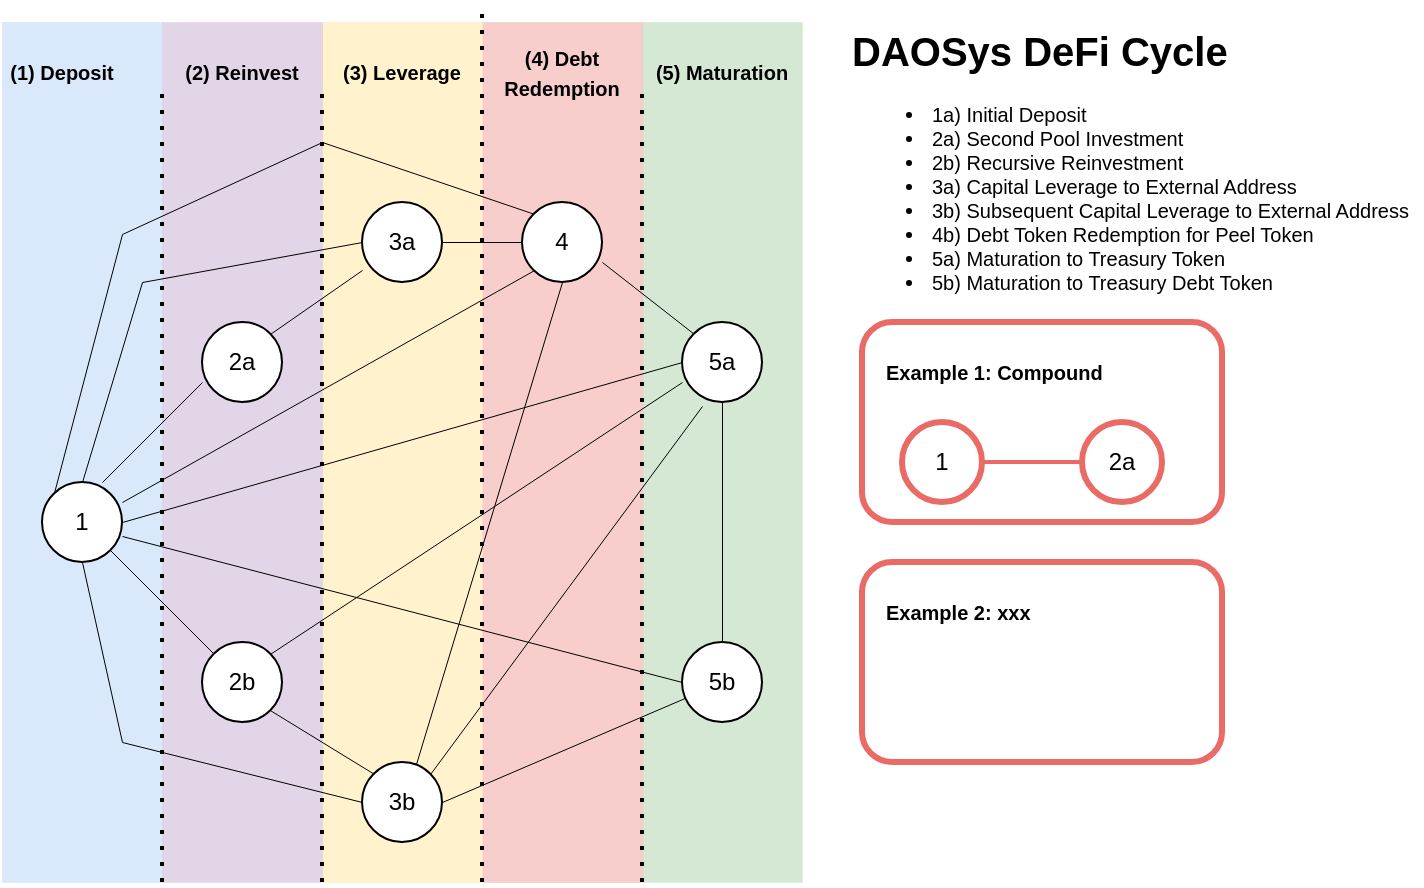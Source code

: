 <mxfile version="16.6.4" type="device"><diagram id="ikUSrubRGU2p1ewEGWwB" name="Page-1"><mxGraphModel dx="491" dy="674" grid="1" gridSize="10" guides="1" tooltips="1" connect="1" arrows="1" fold="1" page="1" pageScale="1" pageWidth="850" pageHeight="1100" math="0" shadow="0"><root><mxCell id="0"/><mxCell id="1" parent="0"/><mxCell id="I4_DhiF0qZKPmVcFIggX-51" value="" style="rounded=1;whiteSpace=wrap;html=1;fontSize=10;strokeColor=#EA6B66;strokeWidth=3;" parent="1" vertex="1"><mxGeometry x="490" y="200" width="180" height="100" as="geometry"/></mxCell><mxCell id="I4_DhiF0qZKPmVcFIggX-45" value="" style="rounded=0;whiteSpace=wrap;html=1;fontSize=10;direction=south;strokeWidth=0;fillColor=#d5e8d4;strokeColor=#82b366;" parent="1" vertex="1"><mxGeometry x="380" y="50" width="80" height="430" as="geometry"/></mxCell><mxCell id="I4_DhiF0qZKPmVcFIggX-44" value="" style="rounded=0;whiteSpace=wrap;html=1;fontSize=10;direction=south;strokeWidth=0;fillColor=#f8cecc;strokeColor=#b85450;" parent="1" vertex="1"><mxGeometry x="300" y="50" width="80" height="430" as="geometry"/></mxCell><mxCell id="I4_DhiF0qZKPmVcFIggX-43" value="" style="rounded=0;whiteSpace=wrap;html=1;fontSize=10;direction=south;strokeWidth=0;fillColor=#fff2cc;strokeColor=#d6b656;" parent="1" vertex="1"><mxGeometry x="220" y="50" width="80" height="430" as="geometry"/></mxCell><mxCell id="I4_DhiF0qZKPmVcFIggX-42" value="" style="rounded=0;whiteSpace=wrap;html=1;fontSize=10;direction=south;strokeWidth=0;fillColor=#e1d5e7;strokeColor=#9673a6;" parent="1" vertex="1"><mxGeometry x="140" y="50" width="80" height="430" as="geometry"/></mxCell><mxCell id="I4_DhiF0qZKPmVcFIggX-41" value="" style="rounded=0;whiteSpace=wrap;html=1;fontSize=10;direction=south;strokeWidth=0;fillColor=#dae8fc;strokeColor=#6c8ebf;" parent="1" vertex="1"><mxGeometry x="60" y="50" width="80" height="430" as="geometry"/></mxCell><mxCell id="I4_DhiF0qZKPmVcFIggX-1" value="1" style="ellipse;whiteSpace=wrap;html=1;aspect=fixed;strokeColor=#000000;strokeWidth=1;" parent="1" vertex="1"><mxGeometry x="80" y="280" width="40" height="40" as="geometry"/></mxCell><mxCell id="I4_DhiF0qZKPmVcFIggX-2" value="2a" style="ellipse;whiteSpace=wrap;html=1;aspect=fixed;strokeColor=#000000;strokeWidth=1;" parent="1" vertex="1"><mxGeometry x="160" y="200" width="40" height="40" as="geometry"/></mxCell><mxCell id="I4_DhiF0qZKPmVcFIggX-3" value="2b" style="ellipse;whiteSpace=wrap;html=1;aspect=fixed;" parent="1" vertex="1"><mxGeometry x="160" y="360" width="40" height="40" as="geometry"/></mxCell><mxCell id="I4_DhiF0qZKPmVcFIggX-4" value="3a" style="ellipse;whiteSpace=wrap;html=1;aspect=fixed;" parent="1" vertex="1"><mxGeometry x="240" y="140" width="40" height="40" as="geometry"/></mxCell><mxCell id="I4_DhiF0qZKPmVcFIggX-5" value="3b" style="ellipse;whiteSpace=wrap;html=1;aspect=fixed;" parent="1" vertex="1"><mxGeometry x="240" y="420" width="40" height="40" as="geometry"/></mxCell><mxCell id="I4_DhiF0qZKPmVcFIggX-6" value="4" style="ellipse;whiteSpace=wrap;html=1;aspect=fixed;" parent="1" vertex="1"><mxGeometry x="320" y="140" width="40" height="40" as="geometry"/></mxCell><mxCell id="I4_DhiF0qZKPmVcFIggX-8" value="5a" style="ellipse;whiteSpace=wrap;html=1;aspect=fixed;" parent="1" vertex="1"><mxGeometry x="400" y="200" width="40" height="40" as="geometry"/></mxCell><mxCell id="I4_DhiF0qZKPmVcFIggX-9" value="5b" style="ellipse;whiteSpace=wrap;html=1;aspect=fixed;" parent="1" vertex="1"><mxGeometry x="400" y="360" width="40" height="40" as="geometry"/></mxCell><mxCell id="I4_DhiF0qZKPmVcFIggX-11" value="" style="endArrow=none;dashed=1;html=1;dashPattern=1 3;strokeWidth=2;rounded=0;" parent="1" edge="1"><mxGeometry width="50" height="50" relative="1" as="geometry"><mxPoint x="140" y="480" as="sourcePoint"/><mxPoint x="140" y="80" as="targetPoint"/></mxGeometry></mxCell><mxCell id="I4_DhiF0qZKPmVcFIggX-12" value="" style="endArrow=none;dashed=1;html=1;dashPattern=1 3;strokeWidth=2;rounded=0;" parent="1" edge="1"><mxGeometry width="50" height="50" relative="1" as="geometry"><mxPoint x="220" y="480" as="sourcePoint"/><mxPoint x="220" y="80" as="targetPoint"/></mxGeometry></mxCell><mxCell id="I4_DhiF0qZKPmVcFIggX-13" value="" style="endArrow=none;dashed=1;html=1;dashPattern=1 3;strokeWidth=2;rounded=0;" parent="1" edge="1"><mxGeometry width="50" height="50" relative="1" as="geometry"><mxPoint x="300" y="480" as="sourcePoint"/><mxPoint x="300" y="40" as="targetPoint"/></mxGeometry></mxCell><mxCell id="I4_DhiF0qZKPmVcFIggX-14" value="" style="endArrow=none;dashed=1;html=1;dashPattern=1 3;strokeWidth=2;rounded=0;" parent="1" edge="1"><mxGeometry width="50" height="50" relative="1" as="geometry"><mxPoint x="380" y="480" as="sourcePoint"/><mxPoint x="380" y="80" as="targetPoint"/></mxGeometry></mxCell><mxCell id="I4_DhiF0qZKPmVcFIggX-15" value="" style="endArrow=none;html=1;rounded=0;strokeWidth=0.5;strokeColor=#000000;" parent="1" edge="1"><mxGeometry width="50" height="50" relative="1" as="geometry"><mxPoint x="110" y="280" as="sourcePoint"/><mxPoint x="160" y="230" as="targetPoint"/></mxGeometry></mxCell><mxCell id="I4_DhiF0qZKPmVcFIggX-16" value="" style="endArrow=none;html=1;rounded=0;strokeWidth=0.5;entryX=0;entryY=0;entryDx=0;entryDy=0;exitX=1;exitY=1;exitDx=0;exitDy=0;" parent="1" source="I4_DhiF0qZKPmVcFIggX-1" target="I4_DhiF0qZKPmVcFIggX-3" edge="1"><mxGeometry width="50" height="50" relative="1" as="geometry"><mxPoint x="120" y="310" as="sourcePoint"/><mxPoint x="170" y="260" as="targetPoint"/></mxGeometry></mxCell><mxCell id="I4_DhiF0qZKPmVcFIggX-17" value="" style="endArrow=none;html=1;rounded=0;strokeWidth=0.5;entryX=0;entryY=0.5;entryDx=0;entryDy=0;exitX=0.5;exitY=0;exitDx=0;exitDy=0;" parent="1" source="I4_DhiF0qZKPmVcFIggX-1" target="I4_DhiF0qZKPmVcFIggX-4" edge="1"><mxGeometry width="50" height="50" relative="1" as="geometry"><mxPoint x="130" y="300" as="sourcePoint"/><mxPoint x="180" y="250" as="targetPoint"/><Array as="points"><mxPoint x="130" y="180"/></Array></mxGeometry></mxCell><mxCell id="I4_DhiF0qZKPmVcFIggX-18" value="" style="endArrow=none;html=1;rounded=0;strokeWidth=0.5;exitX=0;exitY=0;exitDx=0;exitDy=0;entryX=0;entryY=0;entryDx=0;entryDy=0;" parent="1" source="I4_DhiF0qZKPmVcFIggX-1" target="I4_DhiF0qZKPmVcFIggX-6" edge="1"><mxGeometry width="50" height="50" relative="1" as="geometry"><mxPoint x="110" y="290" as="sourcePoint"/><mxPoint x="300" y="90" as="targetPoint"/><Array as="points"><mxPoint x="120" y="156"/><mxPoint x="220" y="110"/></Array></mxGeometry></mxCell><mxCell id="I4_DhiF0qZKPmVcFIggX-19" value="" style="endArrow=none;html=1;rounded=0;strokeWidth=0.5;entryX=0;entryY=0.5;entryDx=0;entryDy=0;exitX=1;exitY=0.5;exitDx=0;exitDy=0;" parent="1" source="I4_DhiF0qZKPmVcFIggX-1" target="I4_DhiF0qZKPmVcFIggX-8" edge="1"><mxGeometry width="50" height="50" relative="1" as="geometry"><mxPoint x="120" y="290" as="sourcePoint"/><mxPoint x="170" y="240" as="targetPoint"/></mxGeometry></mxCell><mxCell id="I4_DhiF0qZKPmVcFIggX-20" value="" style="endArrow=none;html=1;rounded=0;strokeWidth=0.5;entryX=0;entryY=1;entryDx=0;entryDy=0;" parent="1" target="I4_DhiF0qZKPmVcFIggX-6" edge="1"><mxGeometry width="50" height="50" relative="1" as="geometry"><mxPoint x="120" y="290" as="sourcePoint"/><mxPoint x="170" y="240" as="targetPoint"/></mxGeometry></mxCell><mxCell id="I4_DhiF0qZKPmVcFIggX-21" value="" style="endArrow=none;html=1;rounded=0;strokeWidth=0.5;exitX=1;exitY=0.675;exitDx=0;exitDy=0;exitPerimeter=0;entryX=0;entryY=0.5;entryDx=0;entryDy=0;" parent="1" source="I4_DhiF0qZKPmVcFIggX-1" target="I4_DhiF0qZKPmVcFIggX-9" edge="1"><mxGeometry width="50" height="50" relative="1" as="geometry"><mxPoint x="130" y="310" as="sourcePoint"/><mxPoint x="390" y="370" as="targetPoint"/></mxGeometry></mxCell><mxCell id="I4_DhiF0qZKPmVcFIggX-22" value="" style="endArrow=none;html=1;rounded=0;strokeWidth=0.5;entryX=0;entryY=0.5;entryDx=0;entryDy=0;exitX=0.5;exitY=1;exitDx=0;exitDy=0;" parent="1" source="I4_DhiF0qZKPmVcFIggX-1" target="I4_DhiF0qZKPmVcFIggX-5" edge="1"><mxGeometry width="50" height="50" relative="1" as="geometry"><mxPoint x="124.142" y="324.142" as="sourcePoint"/><mxPoint x="175.858" y="375.858" as="targetPoint"/><Array as="points"><mxPoint x="120" y="410"/></Array></mxGeometry></mxCell><mxCell id="I4_DhiF0qZKPmVcFIggX-24" value="" style="endArrow=none;html=1;rounded=0;strokeWidth=0.5;entryX=0;entryY=0;entryDx=0;entryDy=0;exitX=1;exitY=1;exitDx=0;exitDy=0;" parent="1" source="I4_DhiF0qZKPmVcFIggX-3" target="I4_DhiF0qZKPmVcFIggX-5" edge="1"><mxGeometry width="50" height="50" relative="1" as="geometry"><mxPoint x="200.002" y="400.002" as="sourcePoint"/><mxPoint x="251.718" y="451.718" as="targetPoint"/></mxGeometry></mxCell><mxCell id="I4_DhiF0qZKPmVcFIggX-25" value="" style="endArrow=none;html=1;rounded=0;strokeWidth=0.5;exitX=1;exitY=0.5;exitDx=0;exitDy=0;" parent="1" source="I4_DhiF0qZKPmVcFIggX-5" target="I4_DhiF0qZKPmVcFIggX-9" edge="1"><mxGeometry width="50" height="50" relative="1" as="geometry"><mxPoint x="330.002" y="420.002" as="sourcePoint"/><mxPoint x="381.718" y="471.718" as="targetPoint"/></mxGeometry></mxCell><mxCell id="I4_DhiF0qZKPmVcFIggX-26" value="" style="endArrow=none;html=1;rounded=0;strokeWidth=0.5;exitX=1;exitY=0;exitDx=0;exitDy=0;entryX=0.25;entryY=1.05;entryDx=0;entryDy=0;entryPerimeter=0;" parent="1" source="I4_DhiF0qZKPmVcFIggX-5" target="I4_DhiF0qZKPmVcFIggX-8" edge="1"><mxGeometry width="50" height="50" relative="1" as="geometry"><mxPoint x="290" y="450" as="sourcePoint"/><mxPoint x="411.617" y="397.878" as="targetPoint"/></mxGeometry></mxCell><mxCell id="I4_DhiF0qZKPmVcFIggX-27" value="" style="endArrow=none;html=1;rounded=0;strokeWidth=0.5;exitX=1;exitY=0;exitDx=0;exitDy=0;" parent="1" source="I4_DhiF0qZKPmVcFIggX-3" edge="1"><mxGeometry width="50" height="50" relative="1" as="geometry"><mxPoint x="200.002" y="375.858" as="sourcePoint"/><mxPoint x="400" y="230" as="targetPoint"/></mxGeometry></mxCell><mxCell id="I4_DhiF0qZKPmVcFIggX-28" value="" style="endArrow=none;html=1;rounded=0;strokeWidth=0.5;entryX=0;entryY=0.85;entryDx=0;entryDy=0;exitX=1;exitY=0;exitDx=0;exitDy=0;entryPerimeter=0;" parent="1" source="I4_DhiF0qZKPmVcFIggX-2" target="I4_DhiF0qZKPmVcFIggX-4" edge="1"><mxGeometry width="50" height="50" relative="1" as="geometry"><mxPoint x="200" y="210" as="sourcePoint"/><mxPoint x="250" y="160" as="targetPoint"/></mxGeometry></mxCell><mxCell id="I4_DhiF0qZKPmVcFIggX-30" value="" style="endArrow=none;html=1;rounded=0;strokeWidth=0.5;entryX=0;entryY=0;entryDx=0;entryDy=0;" parent="1" target="I4_DhiF0qZKPmVcFIggX-8" edge="1"><mxGeometry width="50" height="50" relative="1" as="geometry"><mxPoint x="360" y="170" as="sourcePoint"/><mxPoint x="411.718" y="140.002" as="targetPoint"/></mxGeometry></mxCell><mxCell id="I4_DhiF0qZKPmVcFIggX-31" value="" style="endArrow=none;html=1;rounded=0;strokeWidth=0.5;entryX=0;entryY=0.5;entryDx=0;entryDy=0;" parent="1" target="I4_DhiF0qZKPmVcFIggX-6" edge="1"><mxGeometry width="50" height="50" relative="1" as="geometry"><mxPoint x="280" y="160" as="sourcePoint"/><mxPoint x="325.858" y="195.858" as="targetPoint"/></mxGeometry></mxCell><mxCell id="I4_DhiF0qZKPmVcFIggX-32" value="" style="endArrow=none;html=1;rounded=0;strokeWidth=0.5;exitX=0.675;exitY=0.025;exitDx=0;exitDy=0;entryX=0.5;entryY=1;entryDx=0;entryDy=0;exitPerimeter=0;" parent="1" source="I4_DhiF0qZKPmVcFIggX-5" target="I4_DhiF0qZKPmVcFIggX-6" edge="1"><mxGeometry width="50" height="50" relative="1" as="geometry"><mxPoint x="254.142" y="419.998" as="sourcePoint"/><mxPoint x="400" y="234.14" as="targetPoint"/></mxGeometry></mxCell><mxCell id="I4_DhiF0qZKPmVcFIggX-33" value="" style="endArrow=none;html=1;rounded=0;strokeWidth=0.5;exitX=0.5;exitY=0;exitDx=0;exitDy=0;entryX=0.5;entryY=1;entryDx=0;entryDy=0;" parent="1" source="I4_DhiF0qZKPmVcFIggX-9" target="I4_DhiF0qZKPmVcFIggX-8" edge="1"><mxGeometry width="50" height="50" relative="1" as="geometry"><mxPoint x="330.002" y="435.858" as="sourcePoint"/><mxPoint x="475.86" y="250" as="targetPoint"/></mxGeometry></mxCell><mxCell id="I4_DhiF0qZKPmVcFIggX-34" value="&lt;font style=&quot;font-size: 10px&quot;&gt;&lt;b&gt;(1) Deposit&lt;/b&gt;&lt;/font&gt;" style="text;html=1;strokeColor=none;fillColor=none;align=center;verticalAlign=middle;whiteSpace=wrap;rounded=0;" parent="1" vertex="1"><mxGeometry x="60" y="60" width="60" height="30" as="geometry"/></mxCell><mxCell id="I4_DhiF0qZKPmVcFIggX-35" value="&lt;font style=&quot;font-size: 10px&quot;&gt;&lt;b&gt;(2) Reinvest&lt;/b&gt;&lt;/font&gt;" style="text;html=1;strokeColor=none;fillColor=none;align=center;verticalAlign=middle;whiteSpace=wrap;rounded=0;" parent="1" vertex="1"><mxGeometry x="150" y="60" width="60" height="30" as="geometry"/></mxCell><mxCell id="I4_DhiF0qZKPmVcFIggX-36" value="&lt;font style=&quot;font-size: 10px&quot;&gt;&lt;b&gt;(3) Leverage&lt;/b&gt;&lt;/font&gt;" style="text;html=1;strokeColor=none;fillColor=none;align=center;verticalAlign=middle;whiteSpace=wrap;rounded=0;" parent="1" vertex="1"><mxGeometry x="225" y="60" width="70" height="30" as="geometry"/></mxCell><mxCell id="I4_DhiF0qZKPmVcFIggX-37" value="&lt;font style=&quot;font-size: 10px&quot;&gt;&lt;b&gt;(4) Debt&lt;br&gt;Redemption&lt;/b&gt;&lt;br&gt;&lt;/font&gt;" style="text;html=1;strokeColor=none;fillColor=none;align=center;verticalAlign=middle;whiteSpace=wrap;rounded=0;" parent="1" vertex="1"><mxGeometry x="310" y="60" width="60" height="30" as="geometry"/></mxCell><mxCell id="I4_DhiF0qZKPmVcFIggX-38" value="&lt;font style=&quot;font-size: 10px&quot;&gt;&lt;b&gt;(5) Maturation&lt;/b&gt;&lt;/font&gt;" style="text;html=1;strokeColor=none;fillColor=none;align=center;verticalAlign=middle;whiteSpace=wrap;rounded=0;" parent="1" vertex="1"><mxGeometry x="385" y="60" width="70" height="30" as="geometry"/></mxCell><mxCell id="I4_DhiF0qZKPmVcFIggX-40" value="&lt;h1&gt;DAOSys DeFi Cycle&lt;/h1&gt;&lt;p&gt;&lt;/p&gt;&lt;ul&gt;&lt;li&gt;1a) Initial Deposit&lt;/li&gt;&lt;li&gt;2a) Second Pool Investment&lt;/li&gt;&lt;li&gt;2b) Recursive Reinvestment&lt;/li&gt;&lt;li&gt;3a) Capital Leverage to External Address&lt;/li&gt;&lt;li&gt;3b) Subsequent Capital Leverage to External Address&lt;/li&gt;&lt;li&gt;4b) Debt Token Redemption for Peel Token&lt;/li&gt;&lt;li&gt;5a) Maturation to Treasury Token&amp;nbsp; &amp;nbsp;&lt;/li&gt;&lt;li&gt;5b) Maturation to Treasury Debt Token&lt;/li&gt;&lt;/ul&gt;&lt;p&gt;&lt;/p&gt;" style="text;html=1;strokeColor=none;fillColor=none;spacing=5;spacingTop=-20;whiteSpace=wrap;overflow=hidden;rounded=0;fontSize=10;" parent="1" vertex="1"><mxGeometry x="480" y="50" width="290" height="160" as="geometry"/></mxCell><mxCell id="I4_DhiF0qZKPmVcFIggX-46" value="1" style="ellipse;whiteSpace=wrap;html=1;aspect=fixed;strokeColor=#EA6B66;strokeWidth=3;" parent="1" vertex="1"><mxGeometry x="510" y="250" width="40" height="40" as="geometry"/></mxCell><mxCell id="I4_DhiF0qZKPmVcFIggX-47" value="2a" style="ellipse;whiteSpace=wrap;html=1;aspect=fixed;strokeColor=#EA6B66;strokeWidth=3;" parent="1" vertex="1"><mxGeometry x="600" y="250" width="40" height="40" as="geometry"/></mxCell><mxCell id="I4_DhiF0qZKPmVcFIggX-48" value="" style="endArrow=none;html=1;rounded=0;strokeWidth=2;strokeColor=#EA6B66;entryX=0;entryY=0.5;entryDx=0;entryDy=0;" parent="1" target="I4_DhiF0qZKPmVcFIggX-47" edge="1"><mxGeometry width="50" height="50" relative="1" as="geometry"><mxPoint x="550" y="270" as="sourcePoint"/><mxPoint x="600" y="220" as="targetPoint"/></mxGeometry></mxCell><mxCell id="I4_DhiF0qZKPmVcFIggX-50" value="&lt;b&gt;Example 1: Compound&lt;/b&gt;" style="text;html=1;strokeColor=none;fillColor=none;align=left;verticalAlign=middle;whiteSpace=wrap;rounded=0;fontSize=10;" parent="1" vertex="1"><mxGeometry x="500" y="210" width="120" height="30" as="geometry"/></mxCell><mxCell id="I4_DhiF0qZKPmVcFIggX-52" value="" style="rounded=1;whiteSpace=wrap;html=1;fontSize=10;strokeColor=#EA6B66;strokeWidth=3;" parent="1" vertex="1"><mxGeometry x="490" y="320" width="180" height="100" as="geometry"/></mxCell><mxCell id="I4_DhiF0qZKPmVcFIggX-54" value="&lt;b&gt;Example 2: xxx&lt;/b&gt;" style="text;html=1;strokeColor=none;fillColor=none;align=left;verticalAlign=middle;whiteSpace=wrap;rounded=0;fontSize=10;" parent="1" vertex="1"><mxGeometry x="500" y="330" width="120" height="30" as="geometry"/></mxCell></root></mxGraphModel></diagram></mxfile>